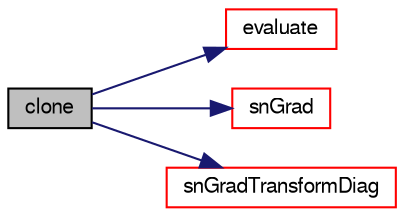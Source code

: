 digraph "clone"
{
  bgcolor="transparent";
  edge [fontname="FreeSans",fontsize="10",labelfontname="FreeSans",labelfontsize="10"];
  node [fontname="FreeSans",fontsize="10",shape=record];
  rankdir="LR";
  Node18 [label="clone",height=0.2,width=0.4,color="black", fillcolor="grey75", style="filled", fontcolor="black"];
  Node18 -> Node19 [color="midnightblue",fontsize="10",style="solid",fontname="FreeSans"];
  Node19 [label="evaluate",height=0.2,width=0.4,color="red",URL="$a21966.html#a3b59c070ab0408e3bbb21927540159f4",tooltip="Evaluate the patch field. "];
  Node18 -> Node23 [color="midnightblue",fontsize="10",style="solid",fontname="FreeSans"];
  Node23 [label="snGrad",height=0.2,width=0.4,color="red",URL="$a21966.html#a4e21804a54c15c57d187b21feff6f267",tooltip="Return gradient at boundary. "];
  Node18 -> Node24 [color="midnightblue",fontsize="10",style="solid",fontname="FreeSans"];
  Node24 [label="snGradTransformDiag",height=0.2,width=0.4,color="red",URL="$a21966.html#ad369a69e9725d4bf2e6f522035c8d53d",tooltip="Return face-gradient transform diagonal. "];
}
